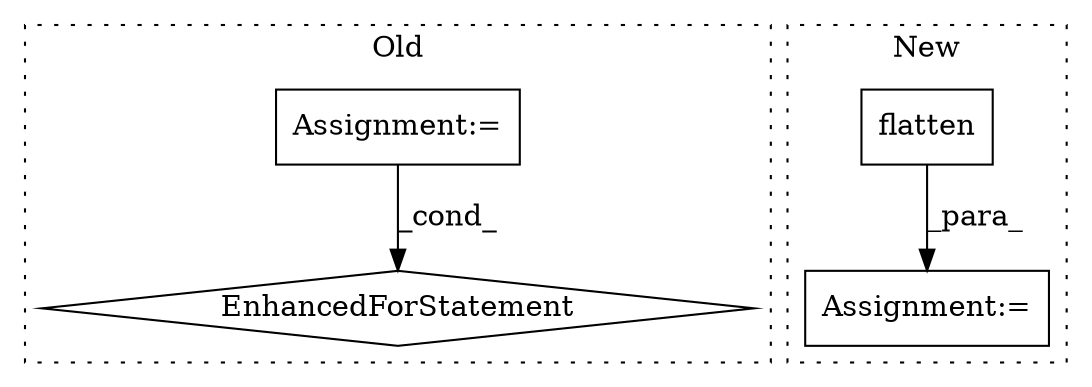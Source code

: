 digraph G {
subgraph cluster0 {
1 [label="EnhancedForStatement" a="70" s="3501,3577" l="53,2" shape="diamond"];
4 [label="Assignment:=" a="7" s="3501,3577" l="53,2" shape="box"];
label = "Old";
style="dotted";
}
subgraph cluster1 {
2 [label="flatten" a="32" s="3956,3979" l="8,1" shape="box"];
3 [label="Assignment:=" a="7" s="3950" l="1" shape="box"];
label = "New";
style="dotted";
}
2 -> 3 [label="_para_"];
4 -> 1 [label="_cond_"];
}